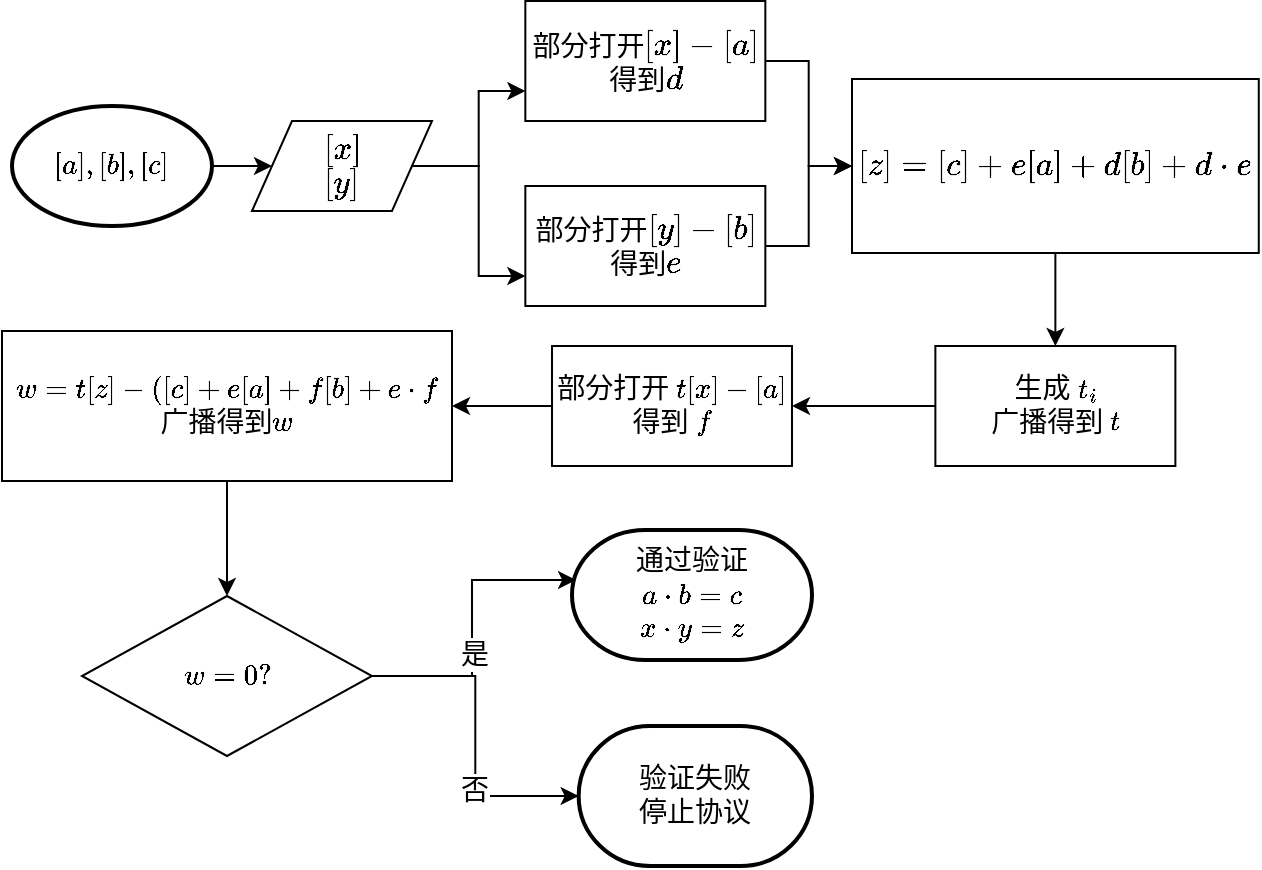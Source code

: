 <mxfile version="14.7.2" type="github">
  <diagram id="Pt-76VENaiz3KTVbtKUO" name="Page-1">
    <mxGraphModel dx="462" dy="705" grid="1" gridSize="10" guides="1" tooltips="1" connect="1" arrows="1" fold="1" page="1" pageScale="1" pageWidth="827" pageHeight="1169" math="1" shadow="0">
      <root>
        <mxCell id="0" />
        <mxCell id="1" parent="0" />
        <mxCell id="qay90PagpXp00cPOU_Uc-23" style="edgeStyle=orthogonalEdgeStyle;rounded=0;orthogonalLoop=1;jettySize=auto;html=1;exitX=1;exitY=0.5;exitDx=0;exitDy=0;exitPerimeter=0;fontSize=14;" edge="1" parent="1" source="qay90PagpXp00cPOU_Uc-3" target="qay90PagpXp00cPOU_Uc-22">
          <mxGeometry relative="1" as="geometry" />
        </mxCell>
        <mxCell id="qay90PagpXp00cPOU_Uc-3" value="\([a],[b],[c]\)" style="strokeWidth=2;html=1;shape=mxgraph.flowchart.start_1;whiteSpace=wrap;fontFamily=Times New Roman;fontSize=14;" vertex="1" parent="1">
          <mxGeometry x="50" y="340" width="100" height="60" as="geometry" />
        </mxCell>
        <mxCell id="qay90PagpXp00cPOU_Uc-32" style="edgeStyle=orthogonalEdgeStyle;rounded=0;orthogonalLoop=1;jettySize=auto;html=1;exitX=0;exitY=0.5;exitDx=0;exitDy=0;entryX=1;entryY=0.5;entryDx=0;entryDy=0;fontSize=14;" edge="1" parent="1" source="qay90PagpXp00cPOU_Uc-6" target="qay90PagpXp00cPOU_Uc-8">
          <mxGeometry relative="1" as="geometry" />
        </mxCell>
        <mxCell id="qay90PagpXp00cPOU_Uc-6" value="生成 \(t_i\)&lt;br style=&quot;font-size: 14px;&quot;&gt;广播得到 \(t\)" style="rounded=0;whiteSpace=wrap;html=1;fontFamily=Times New Roman;fontSize=14;" vertex="1" parent="1">
          <mxGeometry x="511.69" y="460" width="120" height="60" as="geometry" />
        </mxCell>
        <mxCell id="qay90PagpXp00cPOU_Uc-33" style="edgeStyle=orthogonalEdgeStyle;rounded=0;orthogonalLoop=1;jettySize=auto;html=1;exitX=0;exitY=0.5;exitDx=0;exitDy=0;entryX=1;entryY=0.5;entryDx=0;entryDy=0;fontSize=14;" edge="1" parent="1" source="qay90PagpXp00cPOU_Uc-8" target="qay90PagpXp00cPOU_Uc-12">
          <mxGeometry relative="1" as="geometry" />
        </mxCell>
        <mxCell id="qay90PagpXp00cPOU_Uc-8" value="部分打开 \(t[x]-[a]\)&lt;br style=&quot;font-size: 14px;&quot;&gt;得到 \(f\)" style="rounded=0;whiteSpace=wrap;html=1;fontFamily=Times New Roman;fontSize=14;" vertex="1" parent="1">
          <mxGeometry x="320" y="460" width="120" height="60" as="geometry" />
        </mxCell>
        <mxCell id="qay90PagpXp00cPOU_Uc-34" style="edgeStyle=orthogonalEdgeStyle;rounded=0;orthogonalLoop=1;jettySize=auto;html=1;exitX=0.5;exitY=1;exitDx=0;exitDy=0;fontSize=14;" edge="1" parent="1" source="qay90PagpXp00cPOU_Uc-12" target="qay90PagpXp00cPOU_Uc-17">
          <mxGeometry relative="1" as="geometry" />
        </mxCell>
        <mxCell id="qay90PagpXp00cPOU_Uc-12" value="\(w=t[z]-([c]+e[a]+f[b]+e\cdot f\)&lt;br style=&quot;font-size: 14px;&quot;&gt;广播得到\(w\)" style="rounded=0;whiteSpace=wrap;html=1;fontFamily=Times New Roman;fontSize=14;" vertex="1" parent="1">
          <mxGeometry x="45" y="452.5" width="225" height="75" as="geometry" />
        </mxCell>
        <mxCell id="qay90PagpXp00cPOU_Uc-35" style="edgeStyle=orthogonalEdgeStyle;rounded=0;orthogonalLoop=1;jettySize=auto;html=1;exitX=1;exitY=0.5;exitDx=0;exitDy=0;entryX=0.017;entryY=0.385;entryDx=0;entryDy=0;entryPerimeter=0;fontSize=14;" edge="1" parent="1" source="qay90PagpXp00cPOU_Uc-17" target="qay90PagpXp00cPOU_Uc-18">
          <mxGeometry relative="1" as="geometry" />
        </mxCell>
        <mxCell id="qay90PagpXp00cPOU_Uc-36" value="是" style="edgeLabel;html=1;align=center;verticalAlign=middle;resizable=0;points=[];fontSize=14;" vertex="1" connectable="0" parent="qay90PagpXp00cPOU_Uc-35">
          <mxGeometry x="-0.187" y="-1" relative="1" as="geometry">
            <mxPoint as="offset" />
          </mxGeometry>
        </mxCell>
        <mxCell id="qay90PagpXp00cPOU_Uc-37" style="edgeStyle=orthogonalEdgeStyle;rounded=0;orthogonalLoop=1;jettySize=auto;html=1;exitX=1;exitY=0.5;exitDx=0;exitDy=0;entryX=0;entryY=0.5;entryDx=0;entryDy=0;entryPerimeter=0;fontSize=14;" edge="1" parent="1" source="qay90PagpXp00cPOU_Uc-17" target="qay90PagpXp00cPOU_Uc-19">
          <mxGeometry relative="1" as="geometry" />
        </mxCell>
        <mxCell id="qay90PagpXp00cPOU_Uc-38" value="否" style="edgeLabel;html=1;align=center;verticalAlign=middle;resizable=0;points=[];fontSize=14;" vertex="1" connectable="0" parent="qay90PagpXp00cPOU_Uc-37">
          <mxGeometry x="0.325" y="-1" relative="1" as="geometry">
            <mxPoint as="offset" />
          </mxGeometry>
        </mxCell>
        <mxCell id="qay90PagpXp00cPOU_Uc-17" value="\(w=0?\)" style="rhombus;whiteSpace=wrap;html=1;rounded=0;fontFamily=Times New Roman;fontSize=14;" vertex="1" parent="1">
          <mxGeometry x="85" y="585" width="145" height="80" as="geometry" />
        </mxCell>
        <mxCell id="qay90PagpXp00cPOU_Uc-18" value="通过验证&lt;br style=&quot;font-size: 14px;&quot;&gt;\(a\cdot b=c\)&lt;br style=&quot;font-size: 14px;&quot;&gt;\(x\cdot y=z\)" style="strokeWidth=2;html=1;shape=mxgraph.flowchart.terminator;whiteSpace=wrap;fontFamily=Times New Roman;fontSize=14;" vertex="1" parent="1">
          <mxGeometry x="330" y="552" width="120" height="65" as="geometry" />
        </mxCell>
        <mxCell id="qay90PagpXp00cPOU_Uc-19" value="验证失败&lt;br style=&quot;font-size: 14px;&quot;&gt;停止协议" style="strokeWidth=2;html=1;shape=mxgraph.flowchart.terminator;whiteSpace=wrap;fontFamily=Times New Roman;fontSize=14;" vertex="1" parent="1">
          <mxGeometry x="333.33" y="650" width="116.67" height="70" as="geometry" />
        </mxCell>
        <mxCell id="qay90PagpXp00cPOU_Uc-26" style="edgeStyle=orthogonalEdgeStyle;rounded=0;orthogonalLoop=1;jettySize=auto;html=1;exitX=1;exitY=0.5;exitDx=0;exitDy=0;entryX=0;entryY=0.75;entryDx=0;entryDy=0;fontSize=14;" edge="1" parent="1" source="qay90PagpXp00cPOU_Uc-22" target="qay90PagpXp00cPOU_Uc-24">
          <mxGeometry relative="1" as="geometry" />
        </mxCell>
        <mxCell id="qay90PagpXp00cPOU_Uc-27" style="edgeStyle=orthogonalEdgeStyle;rounded=0;orthogonalLoop=1;jettySize=auto;html=1;exitX=1;exitY=0.5;exitDx=0;exitDy=0;entryX=0;entryY=0.75;entryDx=0;entryDy=0;fontSize=14;" edge="1" parent="1" source="qay90PagpXp00cPOU_Uc-22" target="qay90PagpXp00cPOU_Uc-25">
          <mxGeometry relative="1" as="geometry" />
        </mxCell>
        <mxCell id="qay90PagpXp00cPOU_Uc-22" value="\([x]\)&lt;br style=&quot;font-size: 14px;&quot;&gt;\([y]\)" style="shape=parallelogram;perimeter=parallelogramPerimeter;whiteSpace=wrap;html=1;fixedSize=1;fontSize=14;" vertex="1" parent="1">
          <mxGeometry x="170" y="347.5" width="90" height="45" as="geometry" />
        </mxCell>
        <mxCell id="qay90PagpXp00cPOU_Uc-29" style="edgeStyle=orthogonalEdgeStyle;rounded=0;orthogonalLoop=1;jettySize=auto;html=1;exitX=1;exitY=0.5;exitDx=0;exitDy=0;entryX=0;entryY=0.5;entryDx=0;entryDy=0;fontSize=14;" edge="1" parent="1" source="qay90PagpXp00cPOU_Uc-24" target="qay90PagpXp00cPOU_Uc-28">
          <mxGeometry relative="1" as="geometry" />
        </mxCell>
        <mxCell id="qay90PagpXp00cPOU_Uc-24" value="部分打开\([x]-[a]\)&lt;br style=&quot;font-size: 14px;&quot;&gt;得到\(d\)" style="rounded=0;whiteSpace=wrap;html=1;fontSize=14;" vertex="1" parent="1">
          <mxGeometry x="306.67" y="287.5" width="120" height="60" as="geometry" />
        </mxCell>
        <mxCell id="qay90PagpXp00cPOU_Uc-30" style="edgeStyle=orthogonalEdgeStyle;rounded=0;orthogonalLoop=1;jettySize=auto;html=1;exitX=1;exitY=0.5;exitDx=0;exitDy=0;entryX=0;entryY=0.5;entryDx=0;entryDy=0;fontSize=14;" edge="1" parent="1" source="qay90PagpXp00cPOU_Uc-25" target="qay90PagpXp00cPOU_Uc-28">
          <mxGeometry relative="1" as="geometry" />
        </mxCell>
        <mxCell id="qay90PagpXp00cPOU_Uc-25" value="部分打开\([y]-[b]\)&lt;br style=&quot;font-size: 14px;&quot;&gt;得到\(e\)" style="rounded=0;whiteSpace=wrap;html=1;fontSize=14;" vertex="1" parent="1">
          <mxGeometry x="306.67" y="380" width="120" height="60" as="geometry" />
        </mxCell>
        <mxCell id="qay90PagpXp00cPOU_Uc-31" style="edgeStyle=orthogonalEdgeStyle;rounded=0;orthogonalLoop=1;jettySize=auto;html=1;exitX=0.5;exitY=1;exitDx=0;exitDy=0;fontSize=14;" edge="1" parent="1" source="qay90PagpXp00cPOU_Uc-28" target="qay90PagpXp00cPOU_Uc-6">
          <mxGeometry relative="1" as="geometry" />
        </mxCell>
        <mxCell id="qay90PagpXp00cPOU_Uc-28" value="\([z]=[c]+e[a]+d[b]+d\cdot e\)" style="rounded=0;whiteSpace=wrap;html=1;fontSize=14;" vertex="1" parent="1">
          <mxGeometry x="470" y="326.5" width="203.38" height="87" as="geometry" />
        </mxCell>
      </root>
    </mxGraphModel>
  </diagram>
</mxfile>
